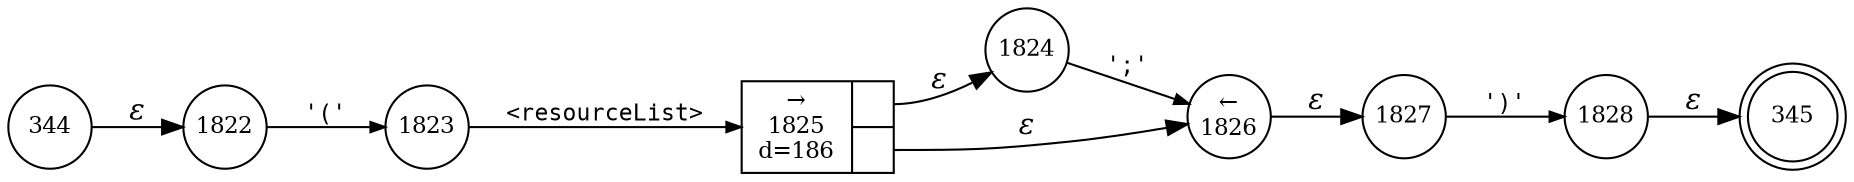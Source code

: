 digraph ATN {
rankdir=LR;
s345[fontsize=11, label="345", shape=doublecircle, fixedsize=true, width=.6];
s1824[fontsize=11,label="1824", shape=circle, fixedsize=true, width=.55, peripheries=1];
s1825[fontsize=11,label="{&rarr;\n1825\nd=186|{<p0>|<p1>}}", shape=record, fixedsize=false, peripheries=1];
s1826[fontsize=11,label="&larr;\n1826", shape=circle, fixedsize=true, width=.55, peripheries=1];
s1827[fontsize=11,label="1827", shape=circle, fixedsize=true, width=.55, peripheries=1];
s1828[fontsize=11,label="1828", shape=circle, fixedsize=true, width=.55, peripheries=1];
s344[fontsize=11,label="344", shape=circle, fixedsize=true, width=.55, peripheries=1];
s1822[fontsize=11,label="1822", shape=circle, fixedsize=true, width=.55, peripheries=1];
s1823[fontsize=11,label="1823", shape=circle, fixedsize=true, width=.55, peripheries=1];
s344 -> s1822 [fontname="Times-Italic", label="&epsilon;"];
s1822 -> s1823 [fontsize=11, fontname="Courier", arrowsize=.7, label = "'('", arrowhead = normal];
s1823 -> s1825 [fontsize=11, fontname="Courier", arrowsize=.7, label = "<resourceList>", arrowhead = normal];
s1825:p0 -> s1824 [fontname="Times-Italic", label="&epsilon;"];
s1825:p1 -> s1826 [fontname="Times-Italic", label="&epsilon;"];
s1824 -> s1826 [fontsize=11, fontname="Courier", arrowsize=.7, label = "';'", arrowhead = normal];
s1826 -> s1827 [fontname="Times-Italic", label="&epsilon;"];
s1827 -> s1828 [fontsize=11, fontname="Courier", arrowsize=.7, label = "')'", arrowhead = normal];
s1828 -> s345 [fontname="Times-Italic", label="&epsilon;"];
}